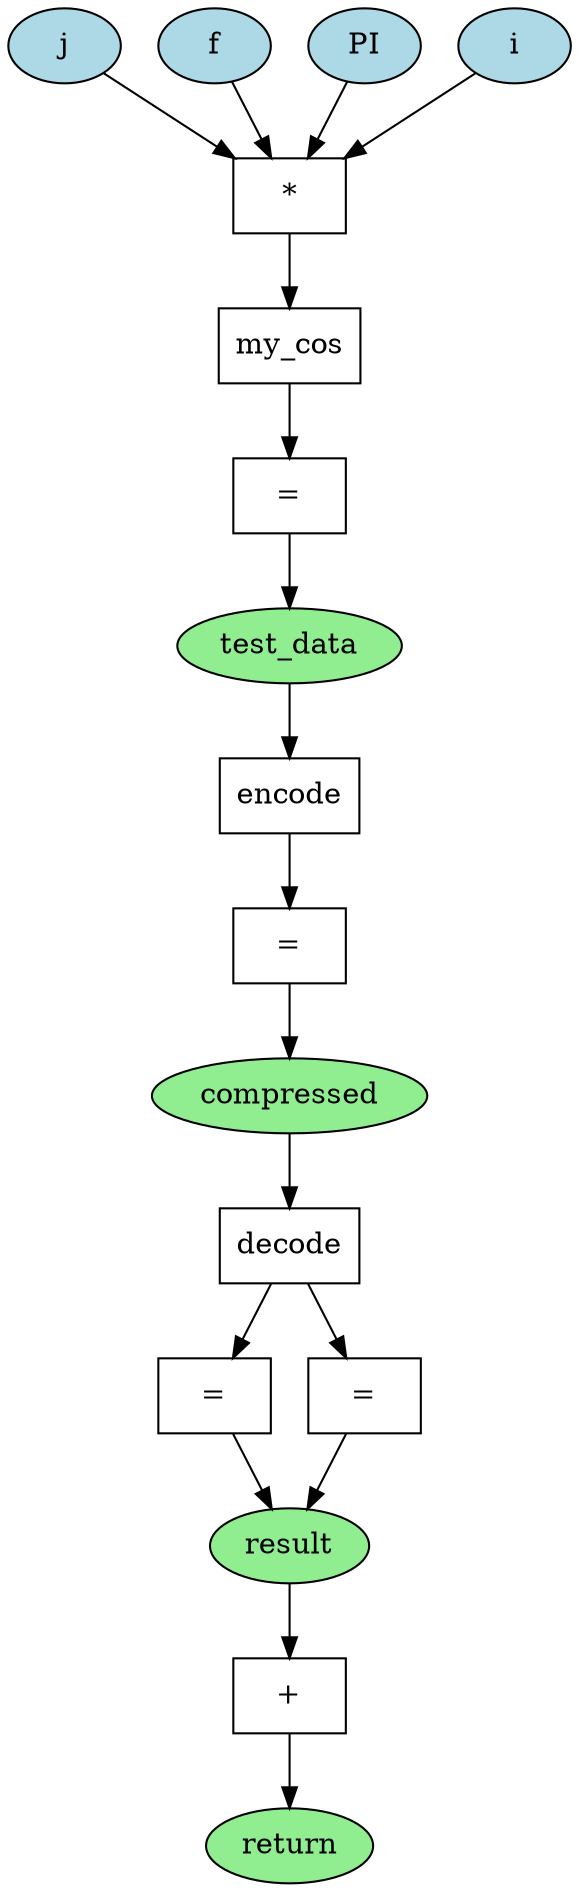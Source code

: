digraph main_DFG {
    node [shape=ellipse, style=filled, fillcolor=lightblue];
    j [label="j"]; f [label="f"]; PI [label="PI"]; i [label="i"];
    node [shape=box, style=""];
    mult [label="*"]; cos [label="my_cos"]; assign_test [label="="];
    encode [label="encode"]; assign_compressed [label="="];
    decode [label="decode"]; assign_result1 [label="="]; assign_result2 [label="="];
    add [label="+"];
    node [shape=ellipse, style=filled, fillcolor=lightgreen];
    test_data [label="test_data"]; compressed [label="compressed"];
    result [label="result"]; return_val [label="return"];

    j -> mult; f -> mult; PI -> mult; i -> mult;
    mult -> cos -> assign_test -> test_data;
    test_data -> encode -> assign_compressed -> compressed;
    compressed -> decode;
    decode -> assign_result1; decode -> assign_result2;
    assign_result1 -> result; assign_result2 -> result;
    result -> add -> return_val;
}